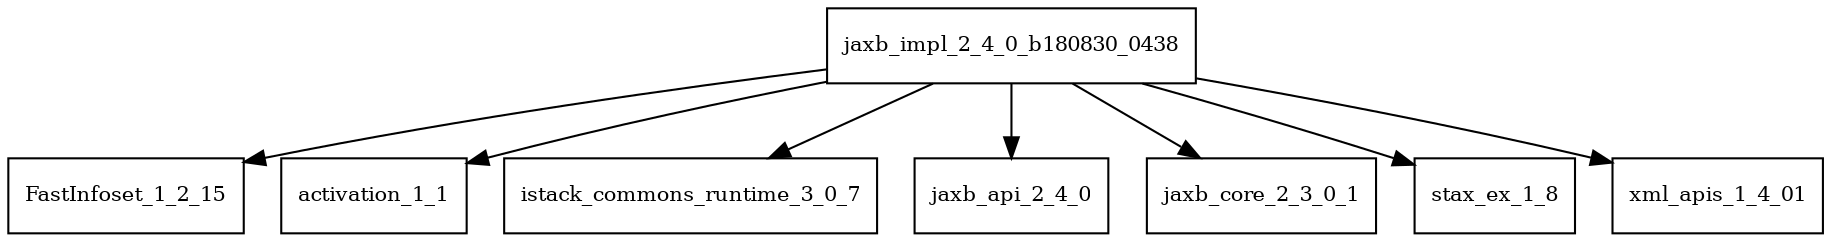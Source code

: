 digraph jaxb_impl_2_4_0_b180830_0438_dependencies {
  node [shape = box, fontsize=10.0];
  jaxb_impl_2_4_0_b180830_0438 -> FastInfoset_1_2_15;
  jaxb_impl_2_4_0_b180830_0438 -> activation_1_1;
  jaxb_impl_2_4_0_b180830_0438 -> istack_commons_runtime_3_0_7;
  jaxb_impl_2_4_0_b180830_0438 -> jaxb_api_2_4_0;
  jaxb_impl_2_4_0_b180830_0438 -> jaxb_core_2_3_0_1;
  jaxb_impl_2_4_0_b180830_0438 -> stax_ex_1_8;
  jaxb_impl_2_4_0_b180830_0438 -> xml_apis_1_4_01;
}
